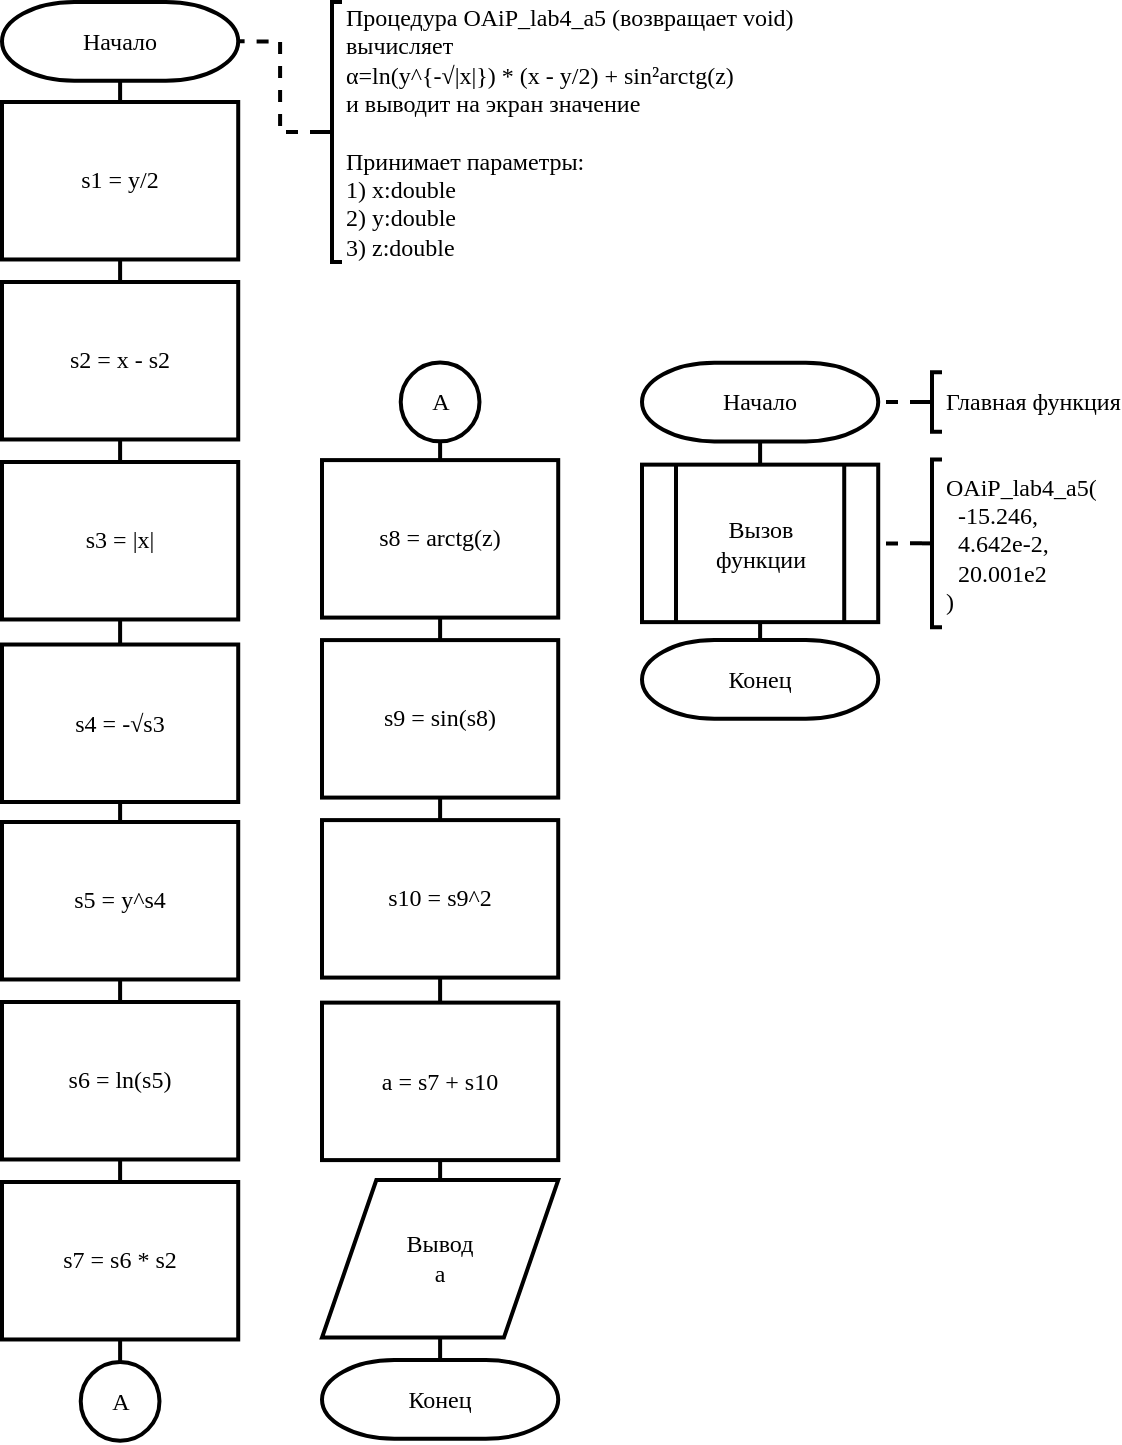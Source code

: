 <mxfile version="19.0.0" type="device"><diagram id="RbL7jCvnsZ2o6WBlaYjH" name="Page-1"><mxGraphModel dx="1038" dy="649" grid="1" gridSize="10" guides="1" tooltips="1" connect="1" arrows="1" fold="1" page="1" pageScale="1" pageWidth="827" pageHeight="1169" math="0" shadow="0"><root><mxCell id="0"/><mxCell id="1" parent="0"/><mxCell id="MANsnEr_0mkzmKYKSXRI-45" style="edgeStyle=orthogonalEdgeStyle;rounded=0;orthogonalLoop=1;jettySize=auto;html=1;exitX=0;exitY=0.5;exitDx=0;exitDy=0;exitPerimeter=0;entryX=1;entryY=0.5;entryDx=0;entryDy=0;entryPerimeter=0;dashed=1;endArrow=none;endFill=0;strokeWidth=2;" edge="1" parent="1" source="MANsnEr_0mkzmKYKSXRI-1" target="MANsnEr_0mkzmKYKSXRI-2"><mxGeometry relative="1" as="geometry"/></mxCell><mxCell id="MANsnEr_0mkzmKYKSXRI-1" value="Процедура OAiP_lab4_a5 (возвращает void)&lt;br&gt;вычисляет&lt;br&gt;α=ln(y^{-√|x|}) * (x - y/2) + sin²arctg(z)&lt;br&gt;и выводит на экран значение&lt;br&gt;&lt;br&gt;Принимает параметры:&lt;br&gt;1) x:double&lt;br&gt;2) y:double&lt;br&gt;3) z:double" style="strokeWidth=2;html=1;shape=mxgraph.flowchart.annotation_2;align=left;labelPosition=right;pointerEvents=1;rounded=0;fontFamily=Times New Roman;fillColor=none;" vertex="1" parent="1"><mxGeometry x="200" y="40" width="10" height="130" as="geometry"/></mxCell><mxCell id="MANsnEr_0mkzmKYKSXRI-22" style="edgeStyle=orthogonalEdgeStyle;rounded=0;orthogonalLoop=1;jettySize=auto;html=1;exitX=0.5;exitY=1;exitDx=0;exitDy=0;exitPerimeter=0;entryX=0.5;entryY=0;entryDx=0;entryDy=0;strokeWidth=2;endArrow=none;endFill=0;" edge="1" parent="1" source="MANsnEr_0mkzmKYKSXRI-2" target="MANsnEr_0mkzmKYKSXRI-3"><mxGeometry relative="1" as="geometry"/></mxCell><mxCell id="MANsnEr_0mkzmKYKSXRI-2" value="Начало" style="strokeWidth=2;html=1;shape=mxgraph.flowchart.terminator;whiteSpace=wrap;rounded=0;fontFamily=Times New Roman;fillColor=default;" vertex="1" parent="1"><mxGeometry x="40" y="40" width="118.11" height="39.37" as="geometry"/></mxCell><mxCell id="MANsnEr_0mkzmKYKSXRI-23" style="edgeStyle=orthogonalEdgeStyle;rounded=0;orthogonalLoop=1;jettySize=auto;html=1;exitX=0.5;exitY=1;exitDx=0;exitDy=0;entryX=0.5;entryY=0;entryDx=0;entryDy=0;endArrow=none;endFill=0;strokeWidth=2;" edge="1" parent="1" source="MANsnEr_0mkzmKYKSXRI-3" target="MANsnEr_0mkzmKYKSXRI-4"><mxGeometry relative="1" as="geometry"/></mxCell><mxCell id="MANsnEr_0mkzmKYKSXRI-3" value="s1 = y/2" style="rounded=0;whiteSpace=wrap;html=1;absoluteArcSize=1;arcSize=14;strokeWidth=2;fontFamily=Times New Roman;fillColor=default;" vertex="1" parent="1"><mxGeometry x="40" y="90" width="118.11" height="78.74" as="geometry"/></mxCell><mxCell id="MANsnEr_0mkzmKYKSXRI-24" style="edgeStyle=orthogonalEdgeStyle;rounded=0;orthogonalLoop=1;jettySize=auto;html=1;exitX=0.5;exitY=1;exitDx=0;exitDy=0;entryX=0.5;entryY=0;entryDx=0;entryDy=0;endArrow=none;endFill=0;strokeWidth=2;" edge="1" parent="1" source="MANsnEr_0mkzmKYKSXRI-4" target="MANsnEr_0mkzmKYKSXRI-5"><mxGeometry relative="1" as="geometry"/></mxCell><mxCell id="MANsnEr_0mkzmKYKSXRI-4" value="s2 = x - s2" style="rounded=0;whiteSpace=wrap;html=1;absoluteArcSize=1;arcSize=14;strokeWidth=2;fontFamily=Times New Roman;fillColor=default;" vertex="1" parent="1"><mxGeometry x="40" y="180" width="118.11" height="78.74" as="geometry"/></mxCell><mxCell id="MANsnEr_0mkzmKYKSXRI-25" style="edgeStyle=orthogonalEdgeStyle;rounded=0;orthogonalLoop=1;jettySize=auto;html=1;exitX=0.5;exitY=1;exitDx=0;exitDy=0;entryX=0.5;entryY=0;entryDx=0;entryDy=0;endArrow=none;endFill=0;strokeWidth=2;" edge="1" parent="1" source="MANsnEr_0mkzmKYKSXRI-5" target="MANsnEr_0mkzmKYKSXRI-6"><mxGeometry relative="1" as="geometry"/></mxCell><mxCell id="MANsnEr_0mkzmKYKSXRI-5" value="s3 = |x|" style="rounded=0;whiteSpace=wrap;html=1;absoluteArcSize=1;arcSize=14;strokeWidth=2;fontFamily=Times New Roman;fillColor=default;" vertex="1" parent="1"><mxGeometry x="40" y="270" width="118.11" height="78.74" as="geometry"/></mxCell><mxCell id="MANsnEr_0mkzmKYKSXRI-26" style="edgeStyle=orthogonalEdgeStyle;rounded=0;orthogonalLoop=1;jettySize=auto;html=1;exitX=0.5;exitY=1;exitDx=0;exitDy=0;entryX=0.5;entryY=0;entryDx=0;entryDy=0;endArrow=none;endFill=0;strokeWidth=2;" edge="1" parent="1" source="MANsnEr_0mkzmKYKSXRI-6" target="MANsnEr_0mkzmKYKSXRI-7"><mxGeometry relative="1" as="geometry"/></mxCell><mxCell id="MANsnEr_0mkzmKYKSXRI-6" value="s4 = -√s3" style="rounded=0;whiteSpace=wrap;html=1;absoluteArcSize=1;arcSize=14;strokeWidth=2;fontFamily=Times New Roman;fillColor=default;" vertex="1" parent="1"><mxGeometry x="40" y="361.26" width="118.11" height="78.74" as="geometry"/></mxCell><mxCell id="MANsnEr_0mkzmKYKSXRI-27" style="edgeStyle=orthogonalEdgeStyle;rounded=0;orthogonalLoop=1;jettySize=auto;html=1;exitX=0.5;exitY=1;exitDx=0;exitDy=0;entryX=0.5;entryY=0;entryDx=0;entryDy=0;endArrow=none;endFill=0;strokeWidth=2;" edge="1" parent="1" source="MANsnEr_0mkzmKYKSXRI-7" target="MANsnEr_0mkzmKYKSXRI-8"><mxGeometry relative="1" as="geometry"/></mxCell><mxCell id="MANsnEr_0mkzmKYKSXRI-7" value="s5 = y^s4" style="rounded=0;whiteSpace=wrap;html=1;absoluteArcSize=1;arcSize=14;strokeWidth=2;fontFamily=Times New Roman;fillColor=default;" vertex="1" parent="1"><mxGeometry x="40" y="450" width="118.11" height="78.74" as="geometry"/></mxCell><mxCell id="MANsnEr_0mkzmKYKSXRI-28" style="edgeStyle=orthogonalEdgeStyle;rounded=0;orthogonalLoop=1;jettySize=auto;html=1;exitX=0.5;exitY=1;exitDx=0;exitDy=0;entryX=0.5;entryY=0;entryDx=0;entryDy=0;endArrow=none;endFill=0;strokeWidth=2;" edge="1" parent="1" source="MANsnEr_0mkzmKYKSXRI-8" target="MANsnEr_0mkzmKYKSXRI-9"><mxGeometry relative="1" as="geometry"/></mxCell><mxCell id="MANsnEr_0mkzmKYKSXRI-8" value="s6 = ln(s5)" style="rounded=0;whiteSpace=wrap;html=1;absoluteArcSize=1;arcSize=14;strokeWidth=2;fontFamily=Times New Roman;fillColor=default;" vertex="1" parent="1"><mxGeometry x="40" y="540" width="118.11" height="78.74" as="geometry"/></mxCell><mxCell id="MANsnEr_0mkzmKYKSXRI-29" style="edgeStyle=orthogonalEdgeStyle;rounded=0;orthogonalLoop=1;jettySize=auto;html=1;exitX=0.5;exitY=1;exitDx=0;exitDy=0;entryX=0.5;entryY=0;entryDx=0;entryDy=0;entryPerimeter=0;endArrow=none;endFill=0;strokeWidth=2;" edge="1" parent="1" source="MANsnEr_0mkzmKYKSXRI-9" target="MANsnEr_0mkzmKYKSXRI-16"><mxGeometry relative="1" as="geometry"/></mxCell><mxCell id="MANsnEr_0mkzmKYKSXRI-9" value="s7 = s6 * s2" style="rounded=0;whiteSpace=wrap;html=1;absoluteArcSize=1;arcSize=14;strokeWidth=2;fontFamily=Times New Roman;fillColor=default;" vertex="1" parent="1"><mxGeometry x="40" y="630" width="118.11" height="78.74" as="geometry"/></mxCell><mxCell id="MANsnEr_0mkzmKYKSXRI-31" style="edgeStyle=orthogonalEdgeStyle;rounded=0;orthogonalLoop=1;jettySize=auto;html=1;exitX=0.5;exitY=1;exitDx=0;exitDy=0;entryX=0.5;entryY=0;entryDx=0;entryDy=0;endArrow=none;endFill=0;strokeWidth=2;" edge="1" parent="1" source="MANsnEr_0mkzmKYKSXRI-10" target="MANsnEr_0mkzmKYKSXRI-11"><mxGeometry relative="1" as="geometry"/></mxCell><mxCell id="MANsnEr_0mkzmKYKSXRI-10" value="s8 = arctg(z)" style="rounded=0;whiteSpace=wrap;html=1;absoluteArcSize=1;arcSize=14;strokeWidth=2;fontFamily=Times New Roman;fillColor=default;" vertex="1" parent="1"><mxGeometry x="200" y="269.05" width="118.11" height="78.74" as="geometry"/></mxCell><mxCell id="MANsnEr_0mkzmKYKSXRI-32" style="edgeStyle=orthogonalEdgeStyle;rounded=0;orthogonalLoop=1;jettySize=auto;html=1;exitX=0.5;exitY=1;exitDx=0;exitDy=0;entryX=0.5;entryY=0;entryDx=0;entryDy=0;endArrow=none;endFill=0;strokeWidth=2;" edge="1" parent="1" source="MANsnEr_0mkzmKYKSXRI-11" target="MANsnEr_0mkzmKYKSXRI-12"><mxGeometry relative="1" as="geometry"/></mxCell><mxCell id="MANsnEr_0mkzmKYKSXRI-11" value="s9 = sin(s8)" style="rounded=0;whiteSpace=wrap;html=1;absoluteArcSize=1;arcSize=14;strokeWidth=2;fontFamily=Times New Roman;fillColor=default;" vertex="1" parent="1"><mxGeometry x="200" y="359.05" width="118.11" height="78.74" as="geometry"/></mxCell><mxCell id="MANsnEr_0mkzmKYKSXRI-33" style="edgeStyle=orthogonalEdgeStyle;rounded=0;orthogonalLoop=1;jettySize=auto;html=1;exitX=0.5;exitY=1;exitDx=0;exitDy=0;entryX=0.5;entryY=0;entryDx=0;entryDy=0;endArrow=none;endFill=0;strokeWidth=2;" edge="1" parent="1" source="MANsnEr_0mkzmKYKSXRI-12" target="MANsnEr_0mkzmKYKSXRI-13"><mxGeometry relative="1" as="geometry"/></mxCell><mxCell id="MANsnEr_0mkzmKYKSXRI-12" value="s10 = s9^2" style="rounded=0;whiteSpace=wrap;html=1;absoluteArcSize=1;arcSize=14;strokeWidth=2;fontFamily=Times New Roman;fillColor=default;" vertex="1" parent="1"><mxGeometry x="200" y="449.05" width="118.11" height="78.74" as="geometry"/></mxCell><mxCell id="MANsnEr_0mkzmKYKSXRI-34" style="edgeStyle=orthogonalEdgeStyle;rounded=0;orthogonalLoop=1;jettySize=auto;html=1;exitX=0.5;exitY=1;exitDx=0;exitDy=0;entryX=0.5;entryY=0;entryDx=0;entryDy=0;endArrow=none;endFill=0;strokeWidth=2;" edge="1" parent="1" source="MANsnEr_0mkzmKYKSXRI-13" target="MANsnEr_0mkzmKYKSXRI-15"><mxGeometry relative="1" as="geometry"/></mxCell><mxCell id="MANsnEr_0mkzmKYKSXRI-13" value="a = s7 + s10" style="rounded=0;whiteSpace=wrap;html=1;absoluteArcSize=1;arcSize=14;strokeWidth=2;fontFamily=Times New Roman;fillColor=default;" vertex="1" parent="1"><mxGeometry x="200" y="540.31" width="118.11" height="78.74" as="geometry"/></mxCell><mxCell id="MANsnEr_0mkzmKYKSXRI-14" value="Конец" style="strokeWidth=2;html=1;shape=mxgraph.flowchart.terminator;whiteSpace=wrap;rounded=0;fontFamily=Times New Roman;fillColor=default;" vertex="1" parent="1"><mxGeometry x="200" y="719.05" width="118.11" height="39.37" as="geometry"/></mxCell><mxCell id="MANsnEr_0mkzmKYKSXRI-35" style="edgeStyle=orthogonalEdgeStyle;rounded=0;orthogonalLoop=1;jettySize=auto;html=1;exitX=0.5;exitY=1;exitDx=0;exitDy=0;entryX=0.5;entryY=0;entryDx=0;entryDy=0;entryPerimeter=0;endArrow=none;endFill=0;strokeWidth=2;" edge="1" parent="1" source="MANsnEr_0mkzmKYKSXRI-15" target="MANsnEr_0mkzmKYKSXRI-14"><mxGeometry relative="1" as="geometry"/></mxCell><mxCell id="MANsnEr_0mkzmKYKSXRI-15" value="Вывод&lt;br&gt;a" style="shape=parallelogram;html=1;strokeWidth=2;perimeter=parallelogramPerimeter;whiteSpace=wrap;rounded=0;arcSize=12;size=0.23;fillColor=default;fontFamily=Times New Roman;" vertex="1" parent="1"><mxGeometry x="200" y="629.05" width="118.11" height="78.74" as="geometry"/></mxCell><mxCell id="MANsnEr_0mkzmKYKSXRI-16" value="А" style="verticalLabelPosition=middle;verticalAlign=middle;html=1;shape=mxgraph.flowchart.on-page_reference;rounded=0;fontFamily=Times New Roman;fillColor=default;strokeWidth=2;labelPosition=center;align=center;" vertex="1" parent="1"><mxGeometry x="79.37" y="720" width="39.37" height="39.37" as="geometry"/></mxCell><mxCell id="MANsnEr_0mkzmKYKSXRI-30" style="edgeStyle=orthogonalEdgeStyle;rounded=0;orthogonalLoop=1;jettySize=auto;html=1;exitX=0.5;exitY=1;exitDx=0;exitDy=0;exitPerimeter=0;entryX=0.5;entryY=0;entryDx=0;entryDy=0;endArrow=none;endFill=0;strokeWidth=2;" edge="1" parent="1" source="MANsnEr_0mkzmKYKSXRI-17" target="MANsnEr_0mkzmKYKSXRI-10"><mxGeometry relative="1" as="geometry"/></mxCell><mxCell id="MANsnEr_0mkzmKYKSXRI-17" value="А" style="verticalLabelPosition=middle;verticalAlign=middle;html=1;shape=mxgraph.flowchart.on-page_reference;rounded=0;fontFamily=Times New Roman;fillColor=default;strokeWidth=2;labelPosition=center;align=center;" vertex="1" parent="1"><mxGeometry x="239.37" y="220.31" width="39.37" height="39.37" as="geometry"/></mxCell><mxCell id="MANsnEr_0mkzmKYKSXRI-36" style="edgeStyle=orthogonalEdgeStyle;rounded=0;orthogonalLoop=1;jettySize=auto;html=1;exitX=0.5;exitY=1;exitDx=0;exitDy=0;exitPerimeter=0;entryX=0.5;entryY=0;entryDx=0;entryDy=0;endArrow=none;endFill=0;strokeWidth=2;" edge="1" parent="1" source="MANsnEr_0mkzmKYKSXRI-18" target="MANsnEr_0mkzmKYKSXRI-19"><mxGeometry relative="1" as="geometry"/></mxCell><mxCell id="MANsnEr_0mkzmKYKSXRI-18" value="Начало" style="strokeWidth=2;html=1;shape=mxgraph.flowchart.terminator;whiteSpace=wrap;rounded=0;fontFamily=Times New Roman;fillColor=default;" vertex="1" parent="1"><mxGeometry x="360" y="220.32" width="118.11" height="39.37" as="geometry"/></mxCell><mxCell id="MANsnEr_0mkzmKYKSXRI-37" style="edgeStyle=orthogonalEdgeStyle;rounded=0;orthogonalLoop=1;jettySize=auto;html=1;exitX=0.5;exitY=1;exitDx=0;exitDy=0;entryX=0.5;entryY=0;entryDx=0;entryDy=0;entryPerimeter=0;endArrow=none;endFill=0;strokeWidth=2;" edge="1" parent="1" source="MANsnEr_0mkzmKYKSXRI-19" target="MANsnEr_0mkzmKYKSXRI-20"><mxGeometry relative="1" as="geometry"/></mxCell><mxCell id="MANsnEr_0mkzmKYKSXRI-19" value="Вызов&lt;br&gt;функции" style="verticalLabelPosition=middle;verticalAlign=middle;html=1;shape=process;whiteSpace=wrap;rounded=0;size=0.14;arcSize=6;fontFamily=Times New Roman;strokeWidth=2;fillColor=default;fontSize=12;labelPosition=center;align=center;strokeColor=default;" vertex="1" parent="1"><mxGeometry x="360" y="271.32" width="118.11" height="78.74" as="geometry"/></mxCell><mxCell id="MANsnEr_0mkzmKYKSXRI-20" value="Конец" style="strokeWidth=2;html=1;shape=mxgraph.flowchart.terminator;whiteSpace=wrap;rounded=0;fontFamily=Times New Roman;fillColor=default;" vertex="1" parent="1"><mxGeometry x="360" y="359.06" width="118.11" height="39.37" as="geometry"/></mxCell><mxCell id="MANsnEr_0mkzmKYKSXRI-42" style="edgeStyle=orthogonalEdgeStyle;rounded=0;orthogonalLoop=1;jettySize=auto;html=1;exitX=0;exitY=0.5;exitDx=0;exitDy=0;exitPerimeter=0;entryX=1;entryY=0.5;entryDx=0;entryDy=0;endArrow=none;endFill=0;strokeWidth=2;dashed=1;" edge="1" parent="1" source="MANsnEr_0mkzmKYKSXRI-21" target="MANsnEr_0mkzmKYKSXRI-19"><mxGeometry relative="1" as="geometry"/></mxCell><mxCell id="MANsnEr_0mkzmKYKSXRI-21" value="OAiP_lab4_a5(&lt;br&gt;&amp;nbsp; -15.246,&lt;br&gt;&amp;nbsp; 4.642e-2,&lt;br&gt;&amp;nbsp; 20.001e2&lt;br&gt;)" style="strokeWidth=2;html=1;shape=mxgraph.flowchart.annotation_2;align=left;labelPosition=right;pointerEvents=1;rounded=0;fontFamily=Times New Roman;fillColor=none;" vertex="1" parent="1"><mxGeometry x="500" y="268.69" width="10" height="83.99" as="geometry"/></mxCell><mxCell id="MANsnEr_0mkzmKYKSXRI-44" style="edgeStyle=orthogonalEdgeStyle;rounded=0;orthogonalLoop=1;jettySize=auto;html=1;exitX=0;exitY=0.5;exitDx=0;exitDy=0;exitPerimeter=0;entryX=1;entryY=0.5;entryDx=0;entryDy=0;entryPerimeter=0;endArrow=none;endFill=0;strokeWidth=2;dashed=1;" edge="1" parent="1" source="MANsnEr_0mkzmKYKSXRI-43" target="MANsnEr_0mkzmKYKSXRI-18"><mxGeometry relative="1" as="geometry"/></mxCell><mxCell id="MANsnEr_0mkzmKYKSXRI-43" value="Главная функция" style="strokeWidth=2;html=1;shape=mxgraph.flowchart.annotation_2;align=left;labelPosition=right;pointerEvents=1;rounded=0;fontFamily=Times New Roman;fillColor=none;" vertex="1" parent="1"><mxGeometry x="500" y="225.16" width="10" height="29.69" as="geometry"/></mxCell></root></mxGraphModel></diagram></mxfile>